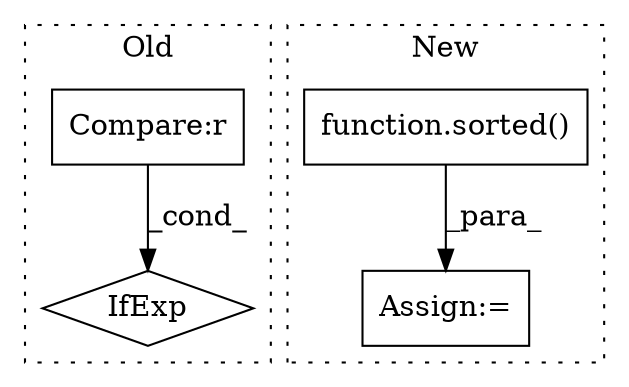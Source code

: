 digraph G {
subgraph cluster0 {
1 [label="IfExp" a="51" s="4333,4362" l="4,6" shape="diamond"];
3 [label="Compare:r" a="40" s="4337" l="25" shape="box"];
label = "Old";
style="dotted";
}
subgraph cluster1 {
2 [label="function.sorted()" a="75" s="4454,4494" l="7,1" shape="box"];
4 [label="Assign:=" a="68" s="4451" l="3" shape="box"];
label = "New";
style="dotted";
}
2 -> 4 [label="_para_"];
3 -> 1 [label="_cond_"];
}